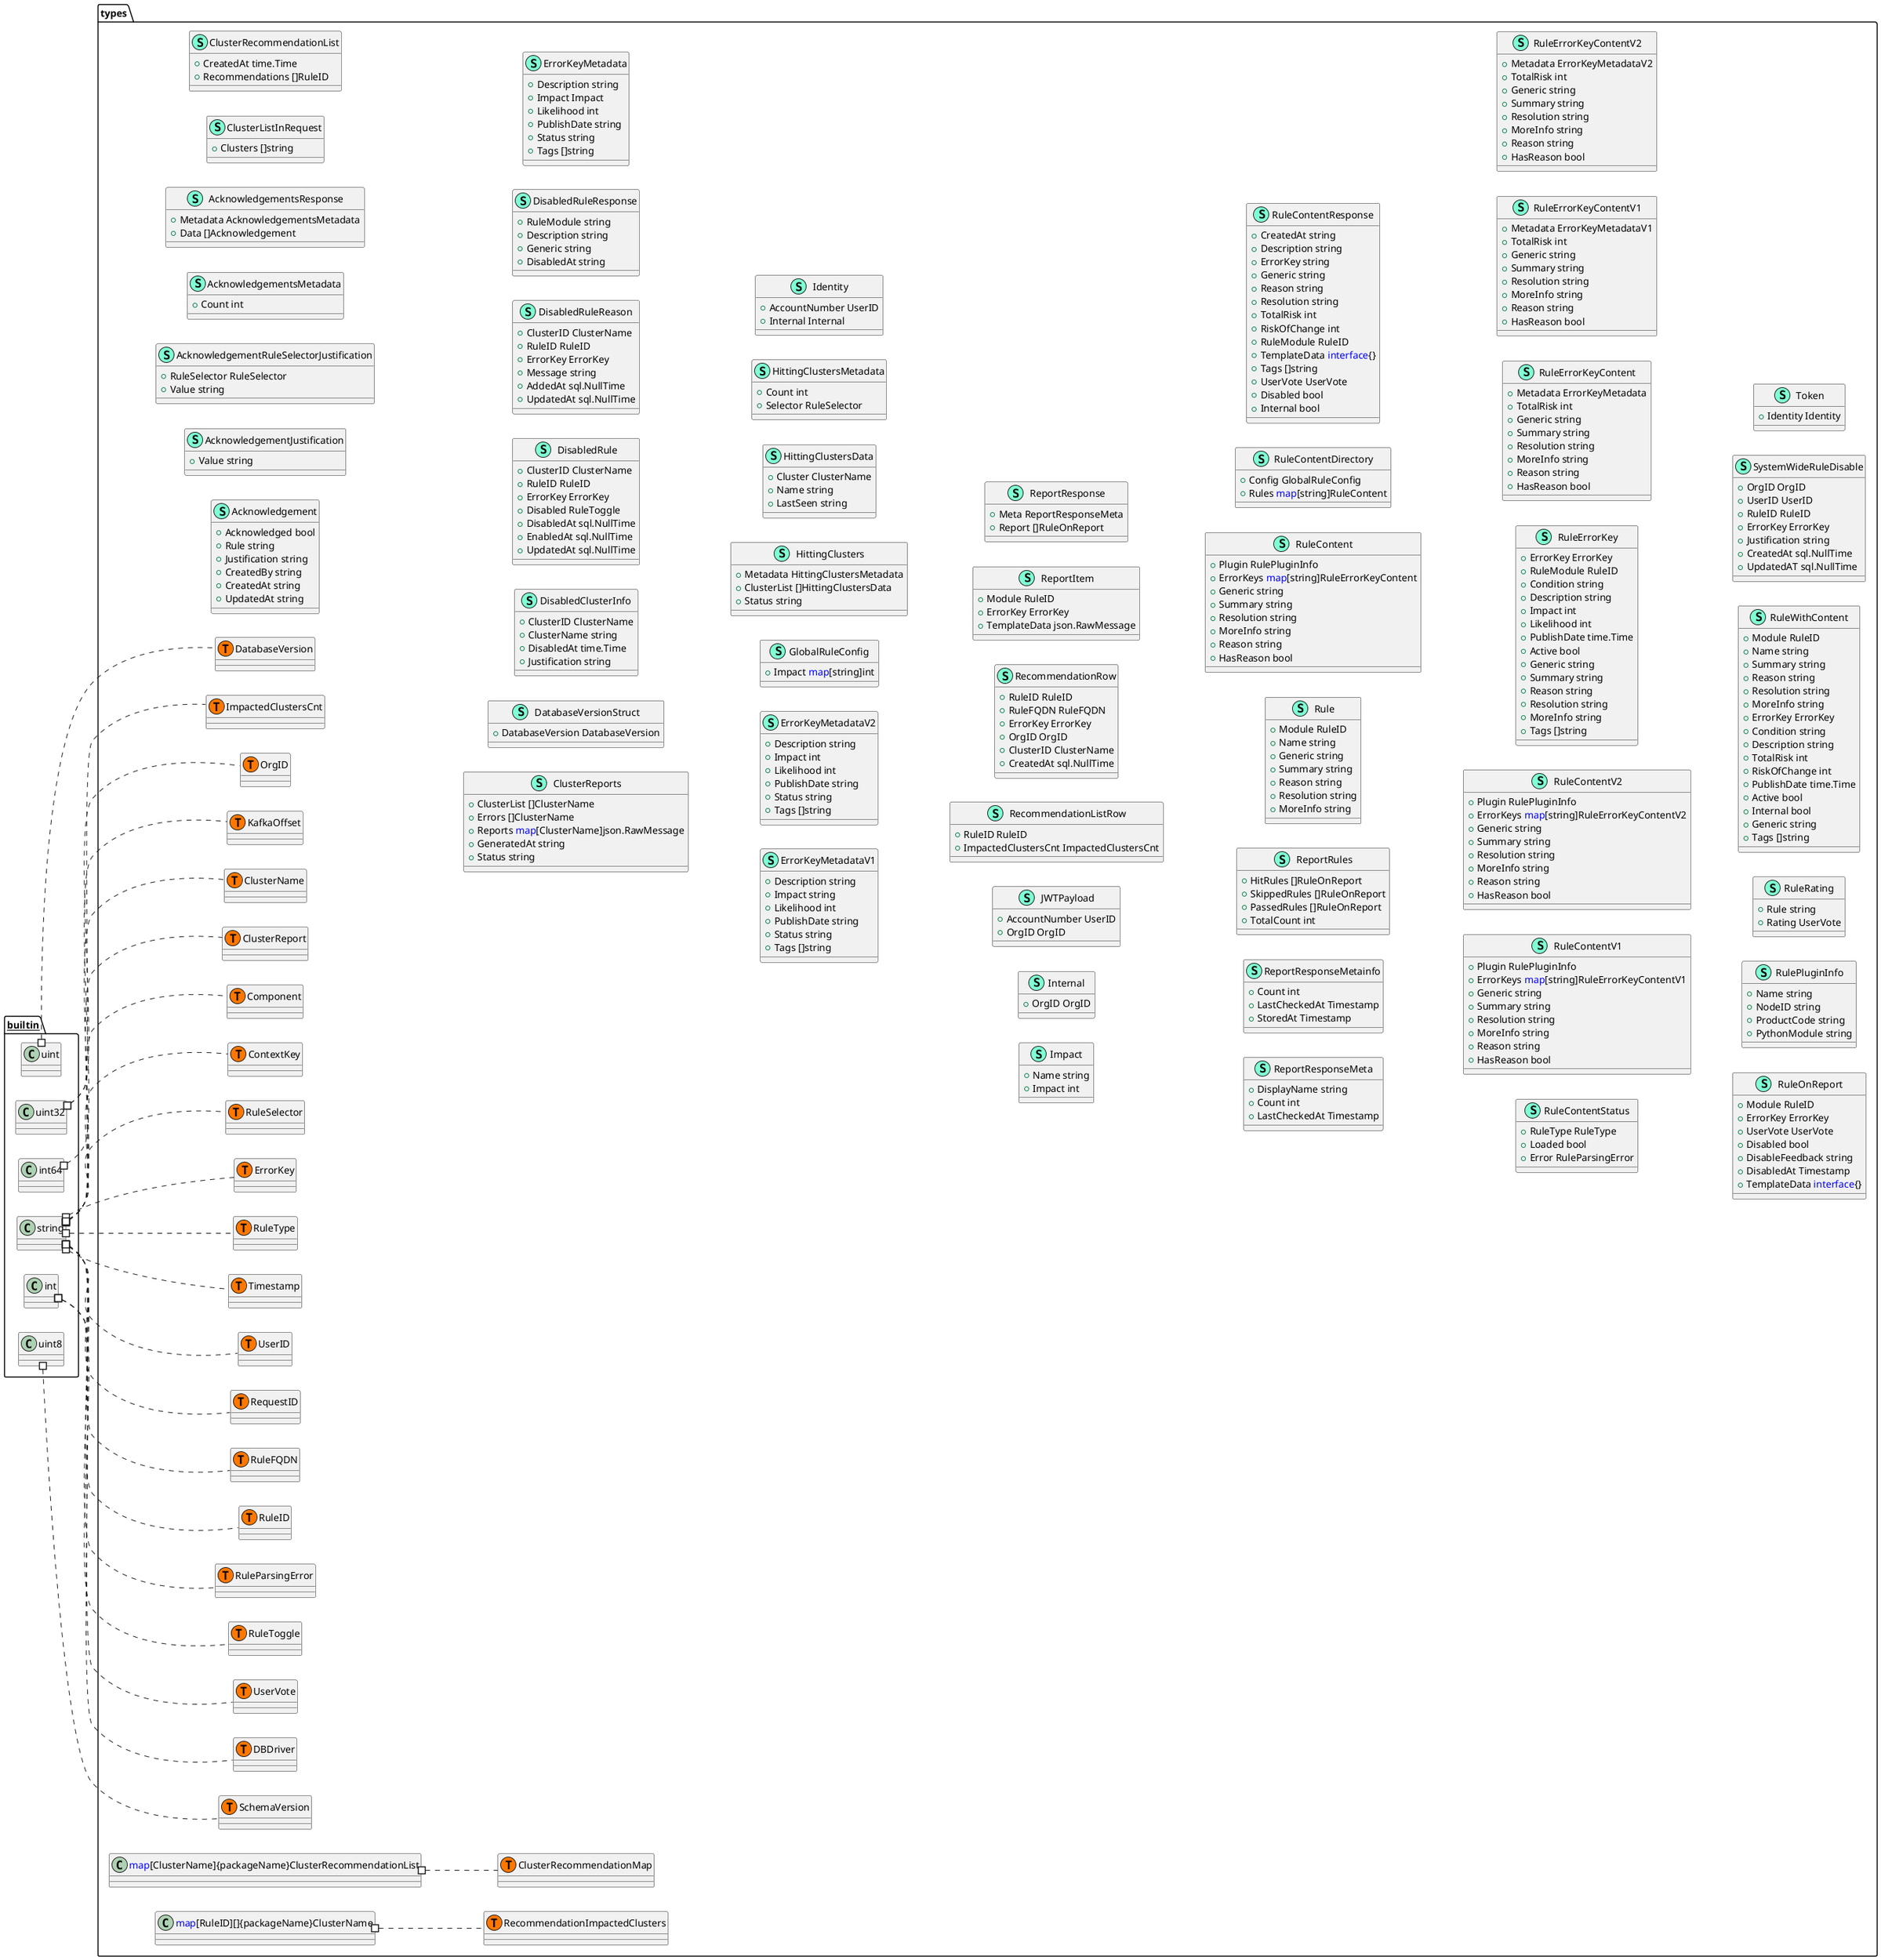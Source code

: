 @startuml
left to right direction

namespace types {
    class Acknowledgement << (S,Aquamarine) >> {
        + Acknowledged bool
        + Rule string
        + Justification string
        + CreatedBy string
        + CreatedAt string
        + UpdatedAt string

    }
    class AcknowledgementJustification << (S,Aquamarine) >> {
        + Value string

    }
    class AcknowledgementRuleSelectorJustification << (S,Aquamarine) >> {
        + RuleSelector RuleSelector
        + Value string

    }
    class AcknowledgementsMetadata << (S,Aquamarine) >> {
        + Count int

    }
    class AcknowledgementsResponse << (S,Aquamarine) >> {
        + Metadata AcknowledgementsMetadata
        + Data []Acknowledgement

    }
    class ClusterListInRequest << (S,Aquamarine) >> {
        + Clusters []string

    }
    class ClusterRecommendationList << (S,Aquamarine) >> {
        + CreatedAt time.Time
        + Recommendations []RuleID

    }
    class ClusterReports << (S,Aquamarine) >> {
        + ClusterList []ClusterName
        + Errors []ClusterName
        + Reports <font color=blue>map</font>[ClusterName]json.RawMessage
        + GeneratedAt string
        + Status string

    }
    class DatabaseVersionStruct << (S,Aquamarine) >> {
        + DatabaseVersion DatabaseVersion

    }
    class DisabledClusterInfo << (S,Aquamarine) >> {
        + ClusterID ClusterName
        + ClusterName string
        + DisabledAt time.Time
        + Justification string

    }
    class DisabledRule << (S,Aquamarine) >> {
        + ClusterID ClusterName
        + RuleID RuleID
        + ErrorKey ErrorKey
        + Disabled RuleToggle
        + DisabledAt sql.NullTime
        + EnabledAt sql.NullTime
        + UpdatedAt sql.NullTime

    }
    class DisabledRuleReason << (S,Aquamarine) >> {
        + ClusterID ClusterName
        + RuleID RuleID
        + ErrorKey ErrorKey
        + Message string
        + AddedAt sql.NullTime
        + UpdatedAt sql.NullTime

    }
    class DisabledRuleResponse << (S,Aquamarine) >> {
        + RuleModule string
        + Description string
        + Generic string
        + DisabledAt string

    }
    class ErrorKeyMetadata << (S,Aquamarine) >> {
        + Description string
        + Impact Impact
        + Likelihood int
        + PublishDate string
        + Status string
        + Tags []string

    }
    class ErrorKeyMetadataV1 << (S,Aquamarine) >> {
        + Description string
        + Impact string
        + Likelihood int
        + PublishDate string
        + Status string
        + Tags []string

    }
    class ErrorKeyMetadataV2 << (S,Aquamarine) >> {
        + Description string
        + Impact int
        + Likelihood int
        + PublishDate string
        + Status string
        + Tags []string

    }
    class GlobalRuleConfig << (S,Aquamarine) >> {
        + Impact <font color=blue>map</font>[string]int

    }
    class HittingClusters << (S,Aquamarine) >> {
        + Metadata HittingClustersMetadata
        + ClusterList []HittingClustersData
        + Status string

    }
    class HittingClustersData << (S,Aquamarine) >> {
        + Cluster ClusterName
        + Name string
        + LastSeen string

    }
    class HittingClustersMetadata << (S,Aquamarine) >> {
        + Count int
        + Selector RuleSelector

    }
    class Identity << (S,Aquamarine) >> {
        + AccountNumber UserID
        + Internal Internal

    }
    class Impact << (S,Aquamarine) >> {
        + Name string
        + Impact int

    }
    class Internal << (S,Aquamarine) >> {
        + OrgID OrgID

    }
    class JWTPayload << (S,Aquamarine) >> {
        + AccountNumber UserID
        + OrgID OrgID

    }
    class RecommendationListRow << (S,Aquamarine) >> {
        + RuleID RuleID
        + ImpactedClustersCnt ImpactedClustersCnt

    }
    class RecommendationRow << (S,Aquamarine) >> {
        + RuleID RuleID
        + RuleFQDN RuleFQDN
        + ErrorKey ErrorKey
        + OrgID OrgID
        + ClusterID ClusterName
        + CreatedAt sql.NullTime

    }
    class ReportItem << (S,Aquamarine) >> {
        + Module RuleID
        + ErrorKey ErrorKey
        + TemplateData json.RawMessage

    }
    class ReportResponse << (S,Aquamarine) >> {
        + Meta ReportResponseMeta
        + Report []RuleOnReport

    }
    class ReportResponseMeta << (S,Aquamarine) >> {
        + DisplayName string
        + Count int
        + LastCheckedAt Timestamp

    }
    class ReportResponseMetainfo << (S,Aquamarine) >> {
        + Count int
        + LastCheckedAt Timestamp
        + StoredAt Timestamp

    }
    class ReportRules << (S,Aquamarine) >> {
        + HitRules []RuleOnReport
        + SkippedRules []RuleOnReport
        + PassedRules []RuleOnReport
        + TotalCount int

    }
    class Rule << (S,Aquamarine) >> {
        + Module RuleID
        + Name string
        + Generic string
        + Summary string
        + Reason string
        + Resolution string
        + MoreInfo string

    }
    class RuleContent << (S,Aquamarine) >> {
        + Plugin RulePluginInfo
        + ErrorKeys <font color=blue>map</font>[string]RuleErrorKeyContent
        + Generic string
        + Summary string
        + Resolution string
        + MoreInfo string
        + Reason string
        + HasReason bool

    }
    class RuleContentDirectory << (S,Aquamarine) >> {
        + Config GlobalRuleConfig
        + Rules <font color=blue>map</font>[string]RuleContent

    }
    class RuleContentResponse << (S,Aquamarine) >> {
        + CreatedAt string
        + Description string
        + ErrorKey string
        + Generic string
        + Reason string
        + Resolution string
        + TotalRisk int
        + RiskOfChange int
        + RuleModule RuleID
        + TemplateData <font color=blue>interface</font>{}
        + Tags []string
        + UserVote UserVote
        + Disabled bool
        + Internal bool

    }
    class RuleContentStatus << (S,Aquamarine) >> {
        + RuleType RuleType
        + Loaded bool
        + Error RuleParsingError

    }
    class RuleContentV1 << (S,Aquamarine) >> {
        + Plugin RulePluginInfo
        + ErrorKeys <font color=blue>map</font>[string]RuleErrorKeyContentV1
        + Generic string
        + Summary string
        + Resolution string
        + MoreInfo string
        + Reason string
        + HasReason bool

    }
    class RuleContentV2 << (S,Aquamarine) >> {
        + Plugin RulePluginInfo
        + ErrorKeys <font color=blue>map</font>[string]RuleErrorKeyContentV2
        + Generic string
        + Summary string
        + Resolution string
        + MoreInfo string
        + Reason string
        + HasReason bool

    }
    class RuleErrorKey << (S,Aquamarine) >> {
        + ErrorKey ErrorKey
        + RuleModule RuleID
        + Condition string
        + Description string
        + Impact int
        + Likelihood int
        + PublishDate time.Time
        + Active bool
        + Generic string
        + Summary string
        + Reason string
        + Resolution string
        + MoreInfo string
        + Tags []string

    }
    class RuleErrorKeyContent << (S,Aquamarine) >> {
        + Metadata ErrorKeyMetadata
        + TotalRisk int
        + Generic string
        + Summary string
        + Resolution string
        + MoreInfo string
        + Reason string
        + HasReason bool

    }
    class RuleErrorKeyContentV1 << (S,Aquamarine) >> {
        + Metadata ErrorKeyMetadataV1
        + TotalRisk int
        + Generic string
        + Summary string
        + Resolution string
        + MoreInfo string
        + Reason string
        + HasReason bool

    }
    class RuleErrorKeyContentV2 << (S,Aquamarine) >> {
        + Metadata ErrorKeyMetadataV2
        + TotalRisk int
        + Generic string
        + Summary string
        + Resolution string
        + MoreInfo string
        + Reason string
        + HasReason bool

    }
    class RuleOnReport << (S,Aquamarine) >> {
        + Module RuleID
        + ErrorKey ErrorKey
        + UserVote UserVote
        + Disabled bool
        + DisableFeedback string
        + DisabledAt Timestamp
        + TemplateData <font color=blue>interface</font>{}

    }
    class RulePluginInfo << (S,Aquamarine) >> {
        + Name string
        + NodeID string
        + ProductCode string
        + PythonModule string

    }
    class RuleRating << (S,Aquamarine) >> {
        + Rule string
        + Rating UserVote

    }
    class RuleWithContent << (S,Aquamarine) >> {
        + Module RuleID
        + Name string
        + Summary string
        + Reason string
        + Resolution string
        + MoreInfo string
        + ErrorKey ErrorKey
        + Condition string
        + Description string
        + TotalRisk int
        + RiskOfChange int
        + PublishDate time.Time
        + Active bool
        + Internal bool
        + Generic string
        + Tags []string

    }
    class SystemWideRuleDisable << (S,Aquamarine) >> {
        + OrgID OrgID
        + UserID UserID
        + RuleID RuleID
        + ErrorKey ErrorKey
        + Justification string
        + CreatedAt sql.NullTime
        + UpdatedAT sql.NullTime

    }
    class Token << (S,Aquamarine) >> {
        + Identity Identity

    }
    class types.ClusterName << (T, #FF7700) >>  {
    }
    class types.ClusterRecommendationMap << (T, #FF7700) >>  {
    }
    class types.ClusterReport << (T, #FF7700) >>  {
    }
    class types.Component << (T, #FF7700) >>  {
    }
    class types.ContextKey << (T, #FF7700) >>  {
    }
    class types.DBDriver << (T, #FF7700) >>  {
    }
    class types.DatabaseVersion << (T, #FF7700) >>  {
    }
    class types.ErrorKey << (T, #FF7700) >>  {
    }
    class types.ImpactedClustersCnt << (T, #FF7700) >>  {
    }
    class types.KafkaOffset << (T, #FF7700) >>  {
    }
    class types.OrgID << (T, #FF7700) >>  {
    }
    class types.RecommendationImpactedClusters << (T, #FF7700) >>  {
    }
    class types.RequestID << (T, #FF7700) >>  {
    }
    class types.RuleFQDN << (T, #FF7700) >>  {
    }
    class types.RuleID << (T, #FF7700) >>  {
    }
    class types.RuleParsingError << (T, #FF7700) >>  {
    }
    class types.RuleSelector << (T, #FF7700) >>  {
    }
    class types.RuleToggle << (T, #FF7700) >>  {
    }
    class types.RuleType << (T, #FF7700) >>  {
    }
    class types.SchemaVersion << (T, #FF7700) >>  {
    }
    class types.Timestamp << (T, #FF7700) >>  {
    }
    class types.UserID << (T, #FF7700) >>  {
    }
    class types.UserVote << (T, #FF7700) >>  {
    }
}


"__builtin__.int" #.. "types.DBDriver"
"__builtin__.int" #.. "types.RuleToggle"
"__builtin__.int" #.. "types.UserVote"
"__builtin__.int64" #.. "types.KafkaOffset"
"__builtin__.string" #.. "types.ClusterName"
"__builtin__.string" #.. "types.ClusterReport"
"__builtin__.string" #.. "types.Component"
"__builtin__.string" #.. "types.ContextKey"
"__builtin__.string" #.. "types.ErrorKey"
"__builtin__.string" #.. "types.RequestID"
"__builtin__.string" #.. "types.RuleFQDN"
"__builtin__.string" #.. "types.RuleID"
"__builtin__.string" #.. "types.RuleParsingError"
"__builtin__.string" #.. "types.RuleSelector"
"__builtin__.string" #.. "types.RuleType"
"__builtin__.string" #.. "types.Timestamp"
"__builtin__.string" #.. "types.UserID"
"__builtin__.uint" #.. "types.DatabaseVersion"
"__builtin__.uint32" #.. "types.ImpactedClustersCnt"
"__builtin__.uint32" #.. "types.OrgID"
"__builtin__.uint8" #.. "types.SchemaVersion"
"types.<font color=blue>map</font>[ClusterName]{packageName}ClusterRecommendationList" #.. "types.ClusterRecommendationMap"
"types.<font color=blue>map</font>[RuleID][]{packageName}ClusterName" #.. "types.RecommendationImpactedClusters"
@enduml

